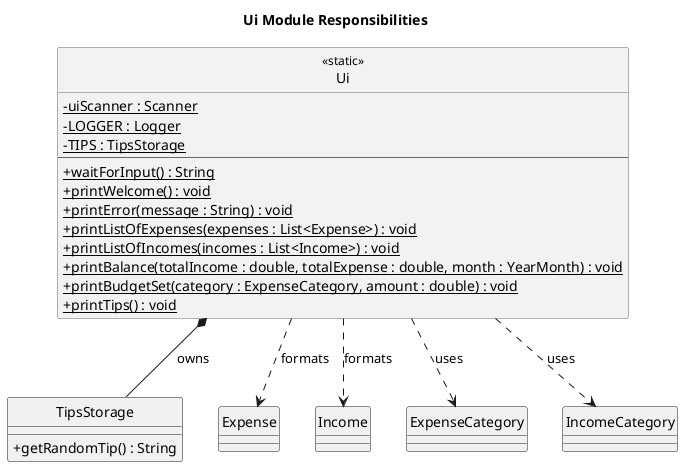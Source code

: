 @startuml UiClassDiagram
hide circle
skinparam classAttributeIconSize 0
skinparam stereotypeFontStyle normal
skinparam class {
  BackgroundColor<<static>> #F2F2F2
  BorderColor<<static>> #666666
  StereotypeFontStyle normal
}
title Ui Module Responsibilities

class Ui <<static>> {
  -{static} uiScanner : Scanner
  -{static} LOGGER : Logger
  -{static} TIPS : TipsStorage
  --
  +{static} waitForInput() : String
  +{static} printWelcome() : void
  +{static} printError(message : String) : void
  +{static} printListOfExpenses(expenses : List<Expense>) : void
  +{static} printListOfIncomes(incomes : List<Income>) : void
  +{static} printBalance(totalIncome : double, totalExpense : double, month : YearMonth) : void
  +{static} printBudgetSet(category : ExpenseCategory, amount : double) : void
  +{static} printTips() : void
}

class TipsStorage {
  +getRandomTip() : String
}

class Expense
class Income
enum ExpenseCategory
enum IncomeCategory

Ui *-- TipsStorage : owns
Ui ..> Expense : formats
Ui ..> Income : formats
Ui ..> ExpenseCategory : uses
Ui ..> IncomeCategory : uses

@enduml
